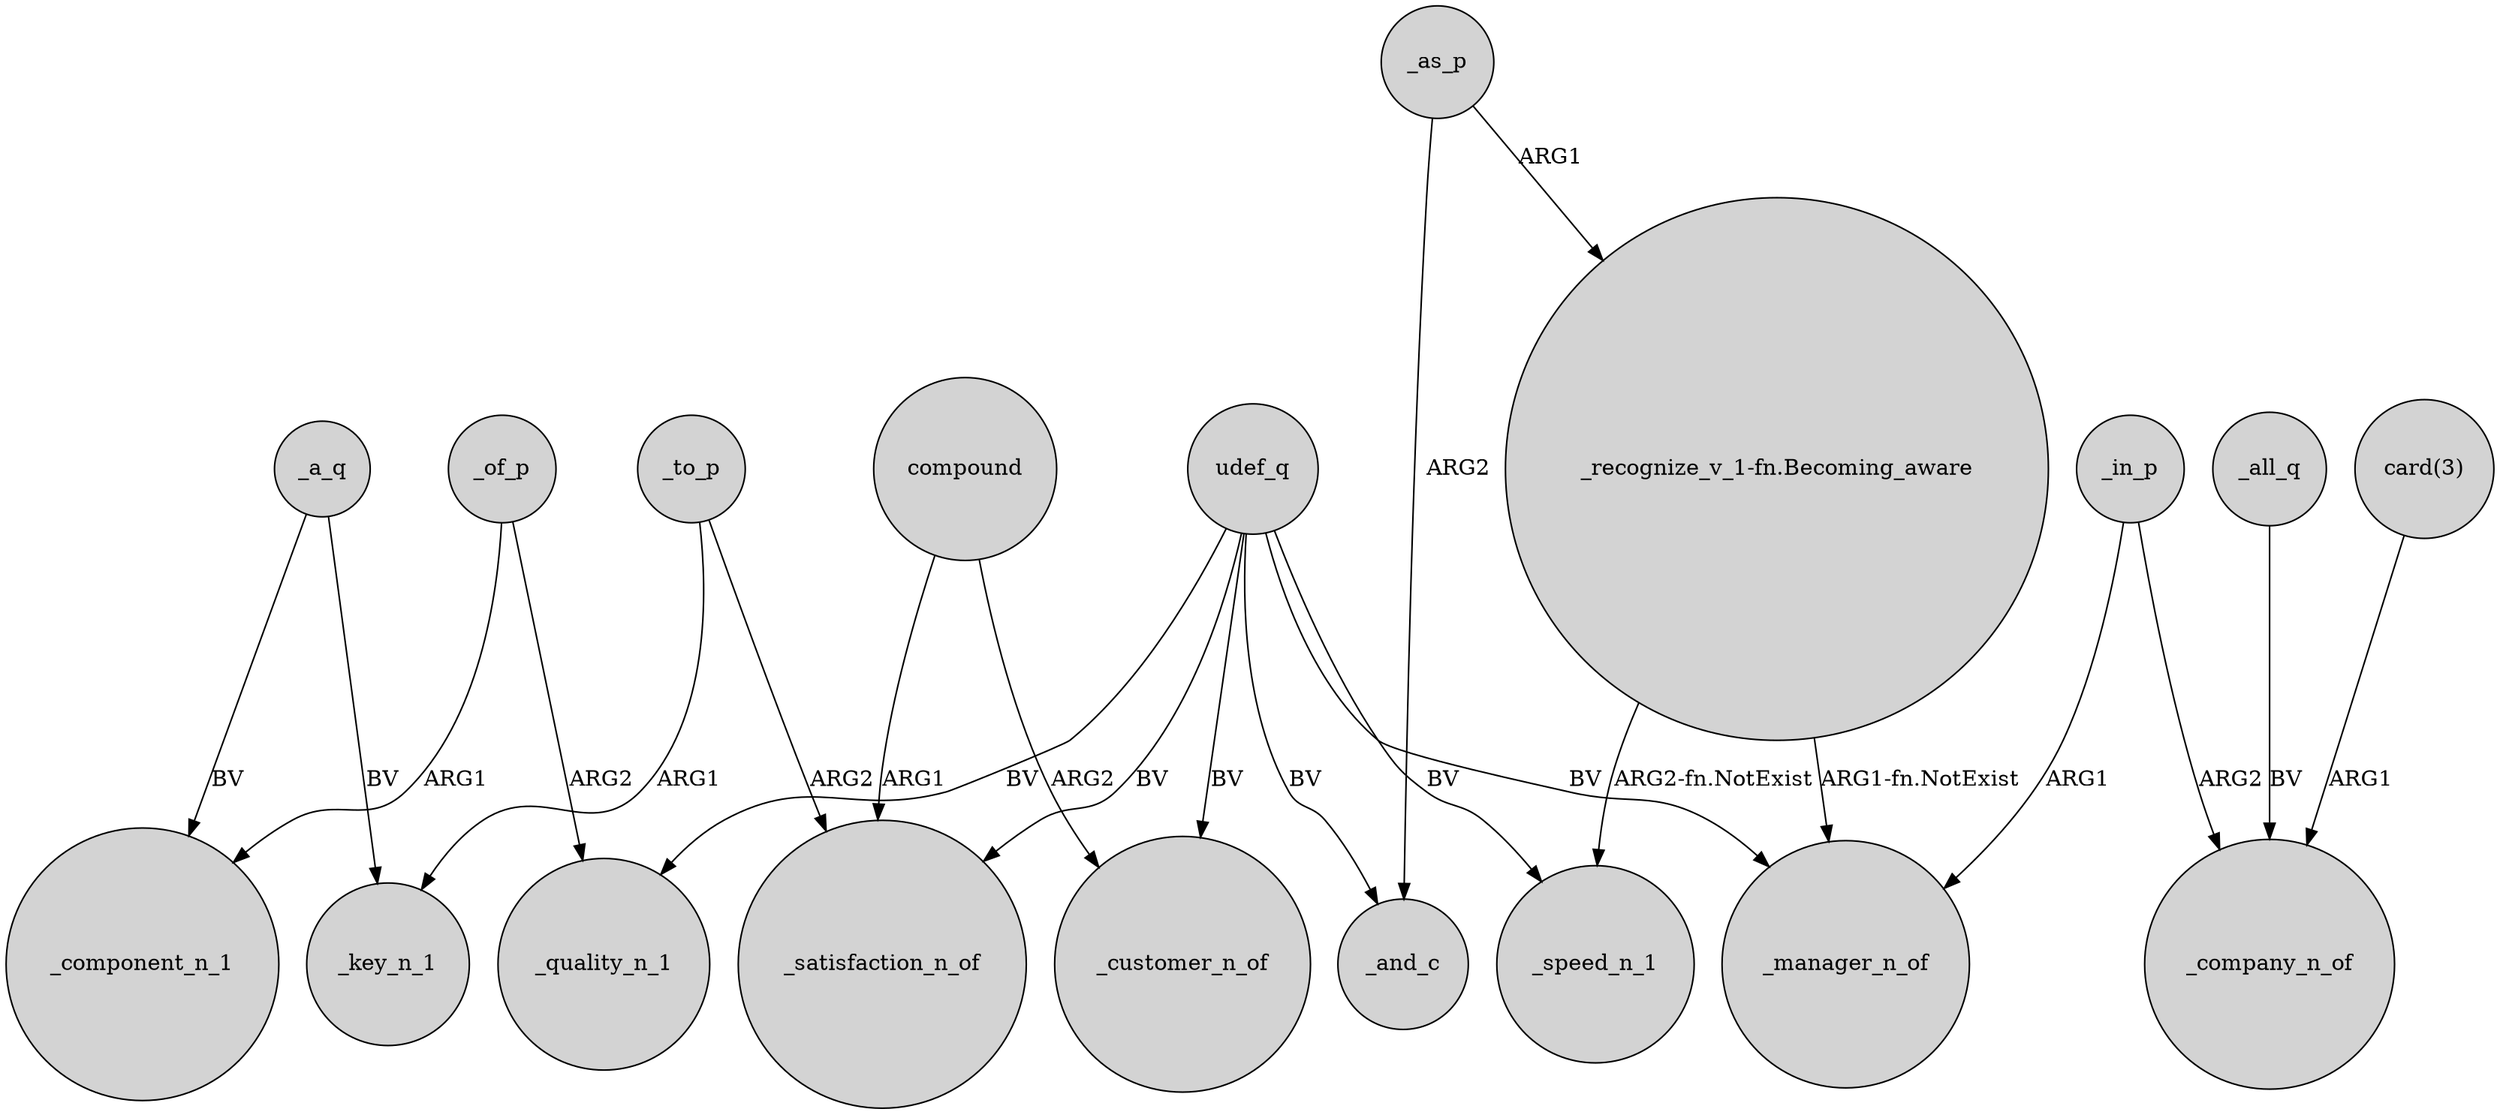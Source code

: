 digraph {
	node [shape=circle style=filled]
	udef_q -> _quality_n_1 [label=BV]
	udef_q -> _speed_n_1 [label=BV]
	"_recognize_v_1-fn.Becoming_aware" -> _speed_n_1 [label="ARG2-fn.NotExist"]
	_all_q -> _company_n_of [label=BV]
	_of_p -> _component_n_1 [label=ARG1]
	_to_p -> _satisfaction_n_of [label=ARG2]
	_to_p -> _key_n_1 [label=ARG1]
	_in_p -> _company_n_of [label=ARG2]
	_a_q -> _component_n_1 [label=BV]
	compound -> _satisfaction_n_of [label=ARG1]
	_in_p -> _manager_n_of [label=ARG1]
	_of_p -> _quality_n_1 [label=ARG2]
	udef_q -> _customer_n_of [label=BV]
	_a_q -> _key_n_1 [label=BV]
	_as_p -> "_recognize_v_1-fn.Becoming_aware" [label=ARG1]
	"_recognize_v_1-fn.Becoming_aware" -> _manager_n_of [label="ARG1-fn.NotExist"]
	_as_p -> _and_c [label=ARG2]
	udef_q -> _manager_n_of [label=BV]
	udef_q -> _satisfaction_n_of [label=BV]
	udef_q -> _and_c [label=BV]
	"card(3)" -> _company_n_of [label=ARG1]
	compound -> _customer_n_of [label=ARG2]
}
